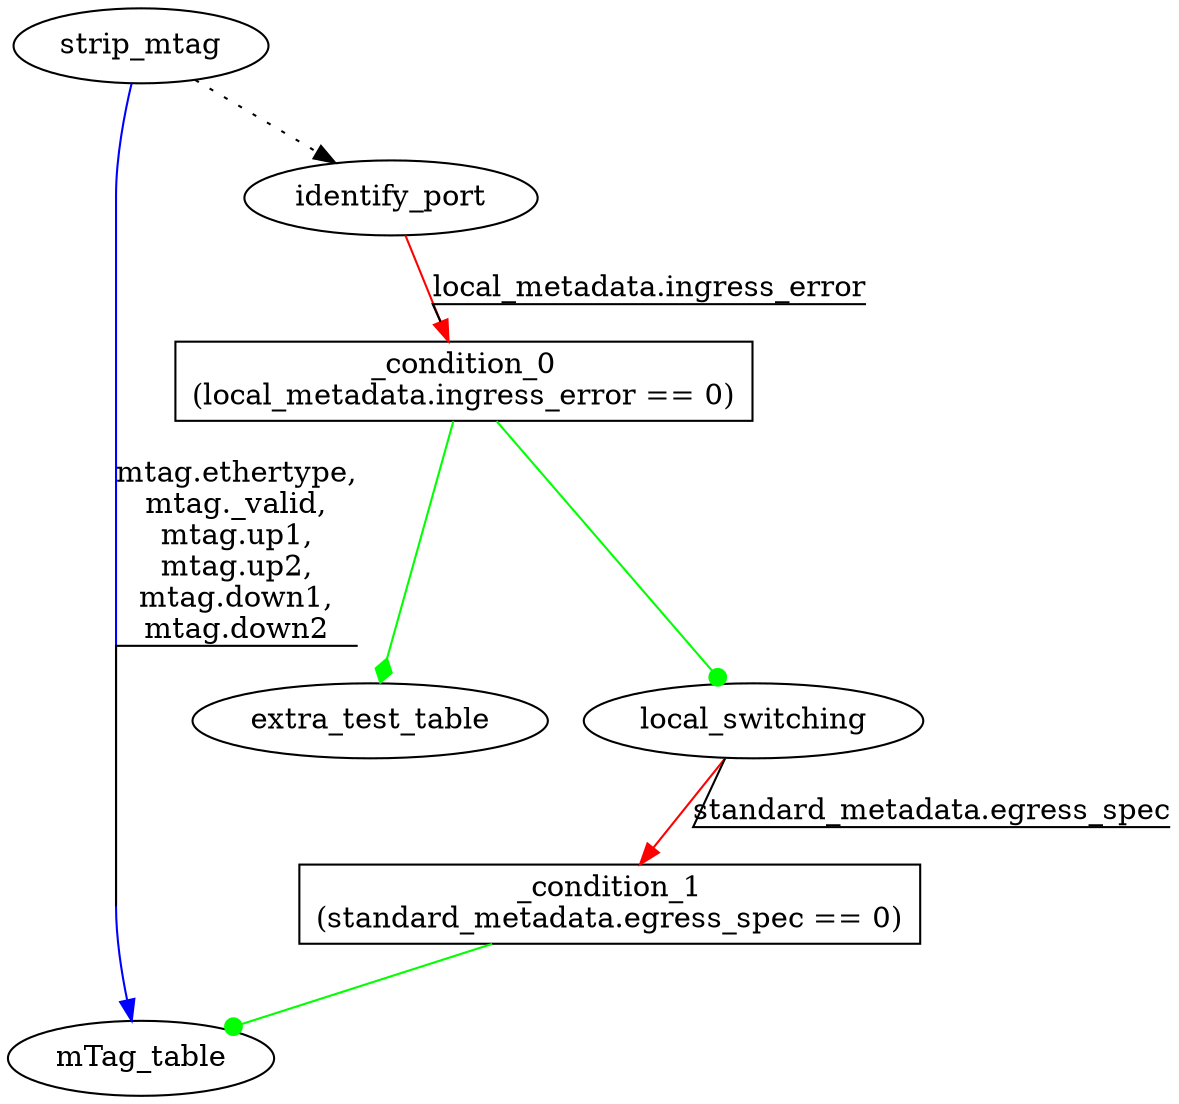 digraph ingress {
_condition_1 [shape=box label="_condition_1\n(standard_metadata.egress_spec == 0)"];
_condition_0 [shape=box label="_condition_0\n(local_metadata.ingress_error == 0)"];
strip_mtag -> mTag_table [color=blue label="mtag.ethertype,
mtag._valid,
mtag.up1,
mtag.up2,
mtag.down1,
mtag.down2" decorate=true];
strip_mtag -> identify_port [style=dotted ];
identify_port -> _condition_0 [color=red label="local_metadata.ingress_error" decorate=true];
_condition_1 -> mTag_table [color=green label="" decorate=true arrowhead = dot];
_condition_0 -> extra_test_table [color=green label="" decorate=true arrowhead = diamond];
_condition_0 -> local_switching [color=green label="" decorate=true arrowhead = dot];
local_switching -> _condition_1 [color=red label="standard_metadata.egress_spec" decorate=true];
}

